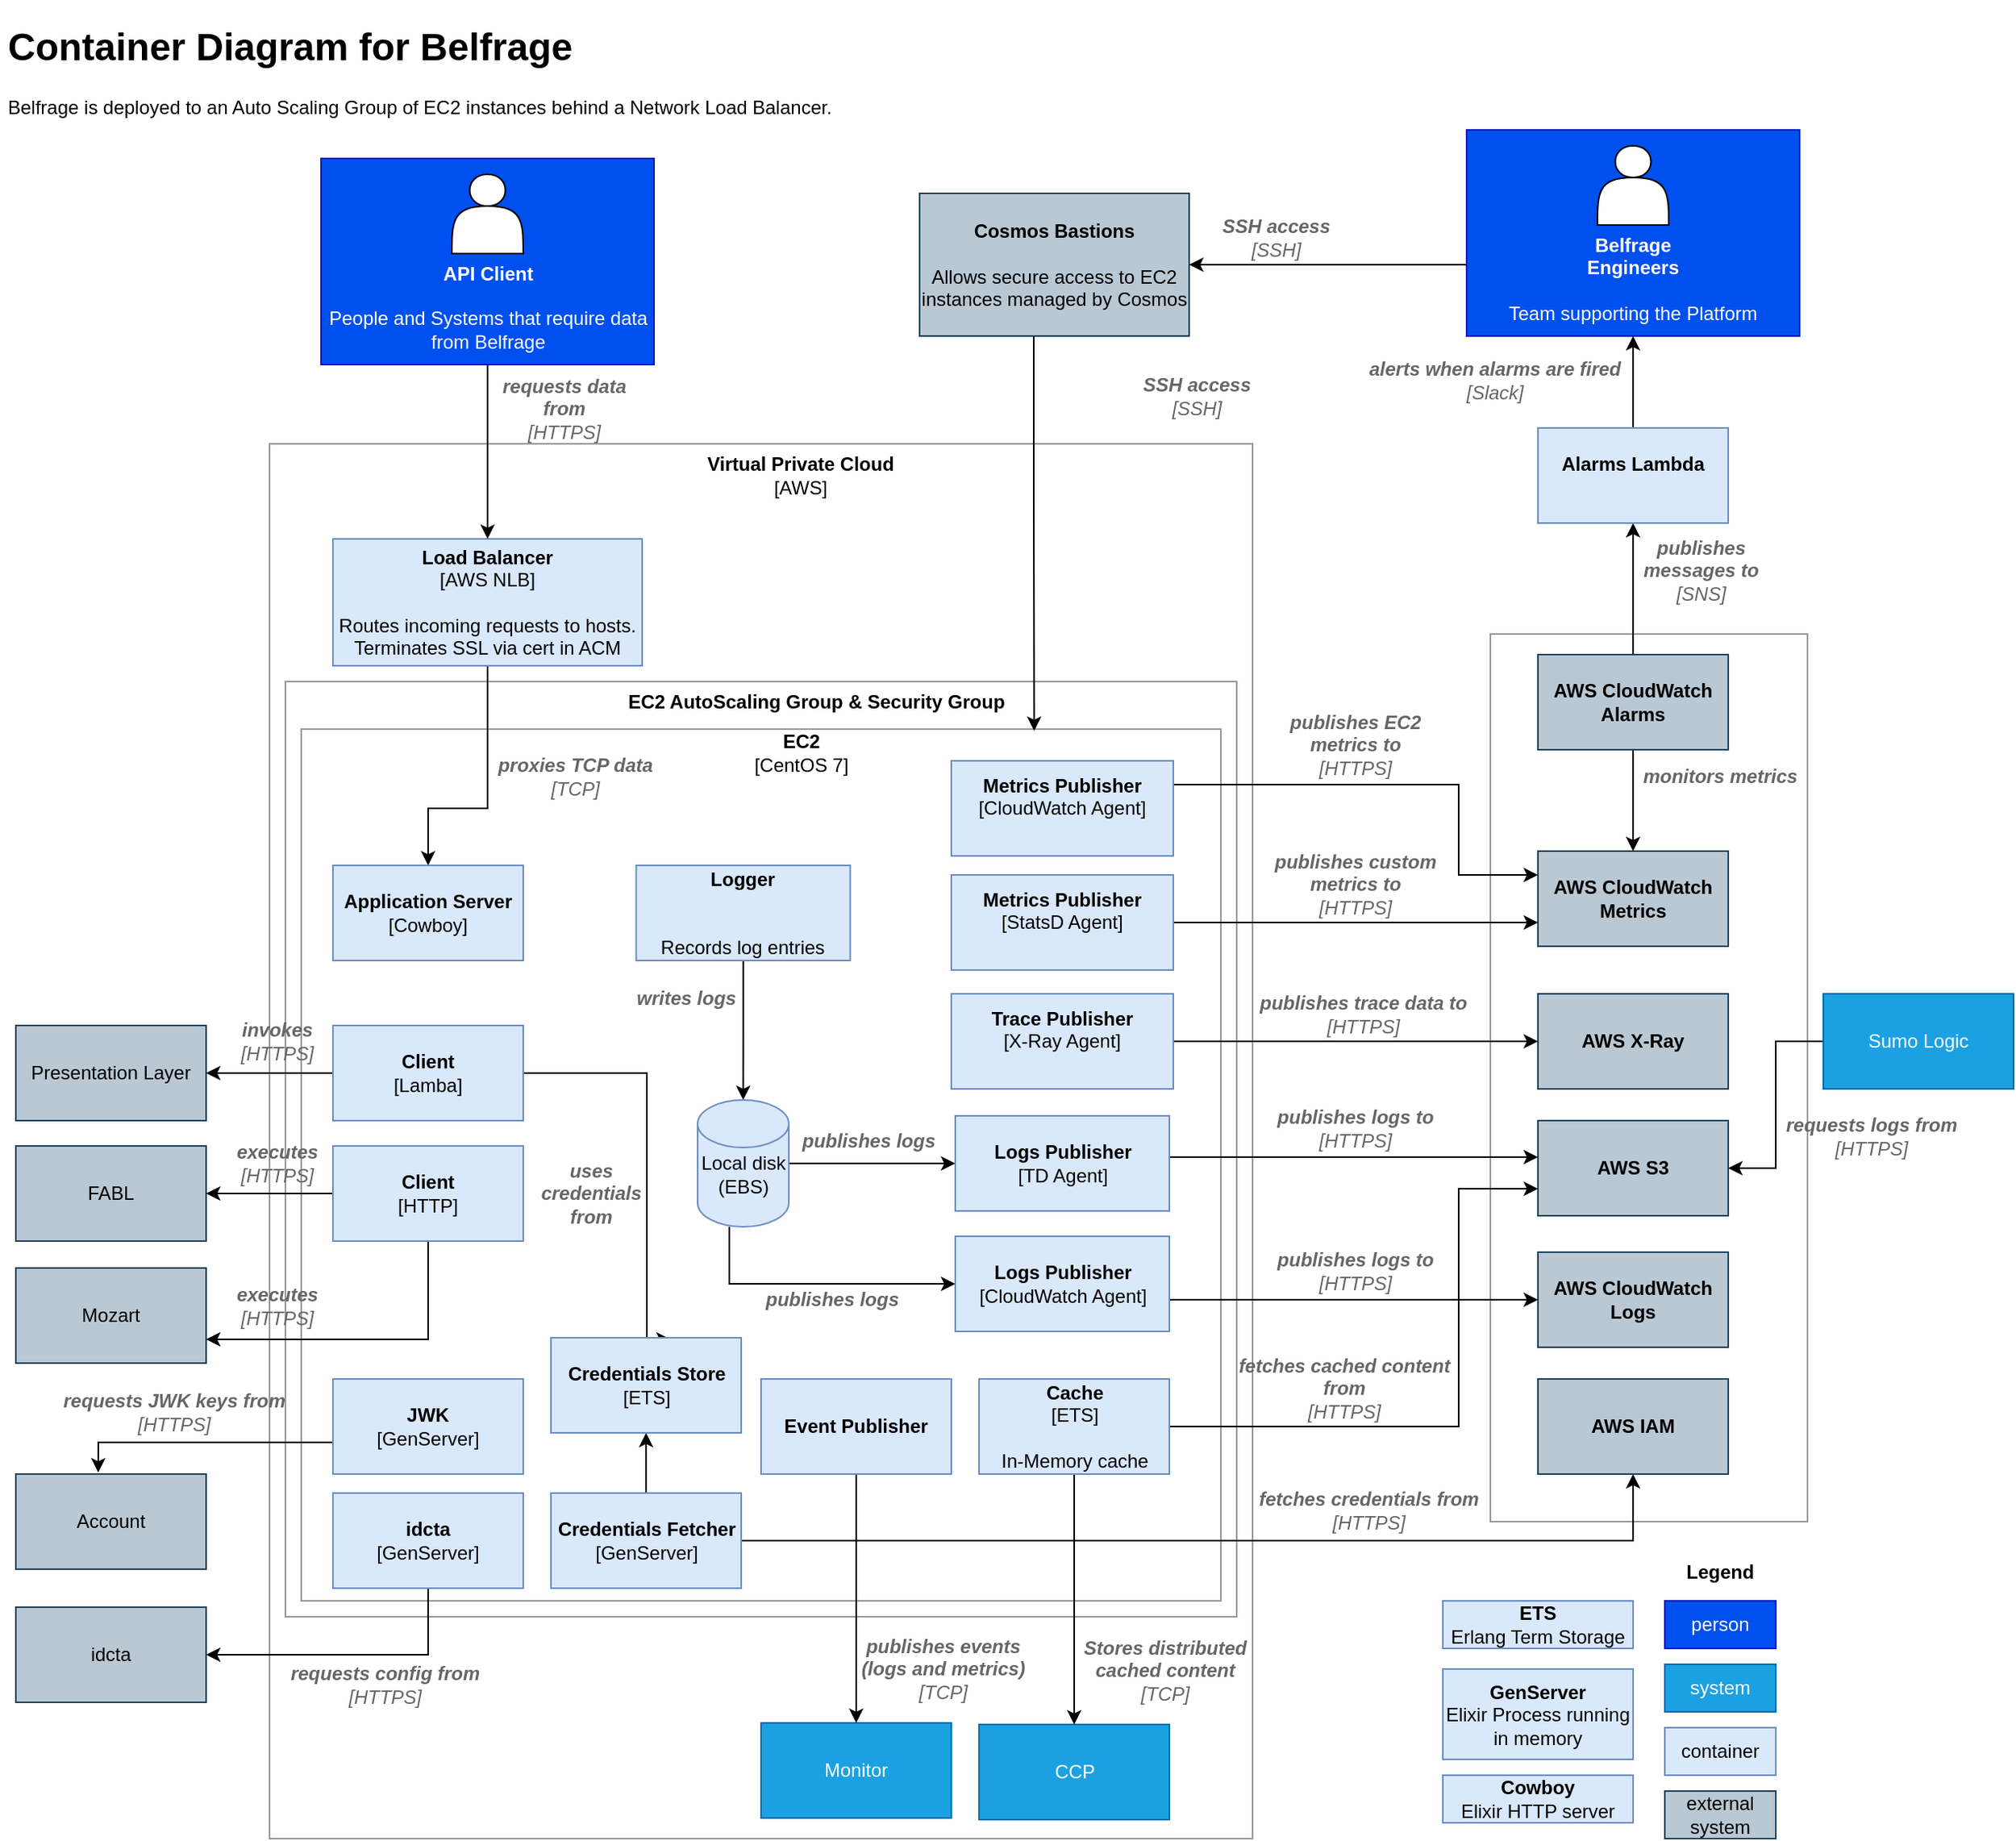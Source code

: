 <mxfile version="13.6.5">
    <diagram id="yKp5CQcjfNolYZbuaR4e" name="Page-1">
        <mxGraphModel dx="1402" dy="1243" grid="1" gridSize="10" guides="1" tooltips="1" connect="1" arrows="1" fold="1" page="1" pageScale="1" pageWidth="827" pageHeight="1169" math="0" shadow="0">
            <root>
                <mxCell id="0"/>
                <mxCell id="1" parent="0"/>
                <mxCell id="39" value="" style="rounded=0;whiteSpace=wrap;html=1;fillColor=none;strokeColor=#999999;" parent="1" vertex="1">
                    <mxGeometry x="180" y="280" width="620" height="880" as="geometry"/>
                </mxCell>
                <mxCell id="30" value="" style="rounded=0;whiteSpace=wrap;html=1;fillColor=none;strokeColor=#999999;" parent="1" vertex="1">
                    <mxGeometry x="190" y="430" width="600" height="590" as="geometry"/>
                </mxCell>
                <mxCell id="31" value="" style="rounded=0;whiteSpace=wrap;html=1;fillColor=none;strokeColor=#999999;" parent="1" vertex="1">
                    <mxGeometry x="200" y="460" width="580" height="550" as="geometry"/>
                </mxCell>
                <mxCell id="16" value="&lt;h1&gt;Container Diagram for Belfrage&lt;/h1&gt;&lt;p&gt;Belfrage is deployed to an Auto Scaling Group of EC2 instances behind a Network Load Balancer.&lt;br&gt;&lt;/p&gt;" style="text;html=1;strokeColor=none;fillColor=none;spacing=5;spacingTop=-20;whiteSpace=wrap;overflow=hidden;rounded=0;" parent="1" vertex="1">
                    <mxGeometry x="10" y="10" width="560" height="90" as="geometry"/>
                </mxCell>
                <mxCell id="85" style="edgeStyle=orthogonalEdgeStyle;rounded=0;orthogonalLoop=1;jettySize=auto;html=1;" parent="1" source="20" target="35" edge="1">
                    <mxGeometry relative="1" as="geometry">
                        <Array as="points">
                            <mxPoint x="318" y="510"/>
                            <mxPoint x="280" y="510"/>
                        </Array>
                    </mxGeometry>
                </mxCell>
                <mxCell id="20" value="&lt;b&gt;Load Balancer&lt;/b&gt;&lt;br&gt;[AWS NLB]&lt;br&gt;&lt;br&gt;Routes incoming requests to hosts. Terminates SSL via cert in ACM" style="rounded=0;whiteSpace=wrap;html=1;fillColor=#dae8fc;strokeColor=#6c8ebf;" parent="1" vertex="1">
                    <mxGeometry x="220" y="340" width="195" height="80" as="geometry"/>
                </mxCell>
                <mxCell id="37" style="edgeStyle=orthogonalEdgeStyle;rounded=0;orthogonalLoop=1;jettySize=auto;html=1;" parent="1" source="21" target="34" edge="1">
                    <mxGeometry relative="1" as="geometry"/>
                </mxCell>
                <mxCell id="21" value="&lt;b&gt;Logger&lt;/b&gt;&lt;br&gt;&lt;br&gt;&lt;br&gt;Records log entries" style="rounded=0;whiteSpace=wrap;html=1;fillColor=#dae8fc;strokeColor=#6c8ebf;" parent="1" vertex="1">
                    <mxGeometry x="411.25" y="546" width="135" height="60" as="geometry"/>
                </mxCell>
                <mxCell id="24" value="" style="rounded=0;whiteSpace=wrap;html=1;fillColor=none;strokeColor=#999999;" parent="1" vertex="1">
                    <mxGeometry x="950" y="400" width="200" height="560" as="geometry"/>
                </mxCell>
                <mxCell id="25" value="&lt;b&gt;AWS X-Ray&lt;/b&gt;" style="rounded=0;whiteSpace=wrap;html=1;fillColor=#bac8d3;strokeColor=#23445d;" parent="1" vertex="1">
                    <mxGeometry x="980" y="627" width="120" height="60" as="geometry"/>
                </mxCell>
                <mxCell id="26" value="&lt;b&gt;AWS CloudWatch Logs&lt;/b&gt;" style="rounded=0;whiteSpace=wrap;html=1;fillColor=#bac8d3;strokeColor=#23445d;" parent="1" vertex="1">
                    <mxGeometry x="980" y="790" width="120" height="60" as="geometry"/>
                </mxCell>
                <mxCell id="27" value="&lt;b&gt;AWS CloudWatch Metrics&lt;/b&gt;" style="rounded=0;whiteSpace=wrap;html=1;fillColor=#bac8d3;strokeColor=#23445d;" parent="1" vertex="1">
                    <mxGeometry x="980" y="537" width="120" height="60" as="geometry"/>
                </mxCell>
                <mxCell id="115" style="edgeStyle=orthogonalEdgeStyle;rounded=0;orthogonalLoop=1;jettySize=auto;html=1;entryX=0.5;entryY=0;entryDx=0;entryDy=0;" parent="1" source="28" target="27" edge="1">
                    <mxGeometry relative="1" as="geometry"/>
                </mxCell>
                <mxCell id="150" style="edgeStyle=orthogonalEdgeStyle;rounded=0;orthogonalLoop=1;jettySize=auto;html=1;" parent="1" source="28" target="131" edge="1">
                    <mxGeometry relative="1" as="geometry"/>
                </mxCell>
                <mxCell id="28" value="&lt;b&gt;AWS CloudWatch Alarms&lt;/b&gt;" style="rounded=0;whiteSpace=wrap;html=1;fillColor=#bac8d3;strokeColor=#23445d;" parent="1" vertex="1">
                    <mxGeometry x="980" y="413" width="120" height="60" as="geometry"/>
                </mxCell>
                <mxCell id="32" value="&lt;b&gt;EC2 AutoScaling Group &amp;amp; Security Group&lt;/b&gt;" style="text;html=1;strokeColor=none;fillColor=none;align=center;verticalAlign=middle;whiteSpace=wrap;rounded=0;" parent="1" vertex="1">
                    <mxGeometry x="300" y="433" width="450" height="20" as="geometry"/>
                </mxCell>
                <mxCell id="33" value="&lt;b&gt;EC2&lt;/b&gt;&lt;br&gt;[CentOS 7]" style="text;html=1;strokeColor=none;fillColor=none;align=center;verticalAlign=middle;whiteSpace=wrap;rounded=0;" parent="1" vertex="1">
                    <mxGeometry x="357.5" y="460" width="315" height="30" as="geometry"/>
                </mxCell>
                <mxCell id="44" style="edgeStyle=orthogonalEdgeStyle;rounded=0;orthogonalLoop=1;jettySize=auto;html=1;" parent="1" source="34" target="43" edge="1">
                    <mxGeometry relative="1" as="geometry">
                        <Array as="points">
                            <mxPoint x="470" y="810"/>
                        </Array>
                    </mxGeometry>
                </mxCell>
                <mxCell id="51" style="edgeStyle=orthogonalEdgeStyle;rounded=0;orthogonalLoop=1;jettySize=auto;html=1;" parent="1" source="34" target="49" edge="1">
                    <mxGeometry relative="1" as="geometry">
                        <Array as="points">
                            <mxPoint x="530" y="734"/>
                            <mxPoint x="530" y="734"/>
                        </Array>
                    </mxGeometry>
                </mxCell>
                <mxCell id="34" value="&lt;br&gt;Local disk&lt;br&gt;(EBS)" style="shape=cylinder2;whiteSpace=wrap;html=1;boundedLbl=1;backgroundOutline=1;size=15;fillColor=#dae8fc;strokeColor=#6c8ebf;" parent="1" vertex="1">
                    <mxGeometry x="450" y="694" width="57.5" height="80" as="geometry"/>
                </mxCell>
                <mxCell id="35" value="&lt;b&gt;Application Server&lt;/b&gt;&lt;br&gt;[Cowboy]" style="rounded=0;whiteSpace=wrap;html=1;fillColor=#dae8fc;strokeColor=#6c8ebf;" parent="1" vertex="1">
                    <mxGeometry x="220" y="546" width="120" height="60" as="geometry"/>
                </mxCell>
                <mxCell id="82" style="edgeStyle=orthogonalEdgeStyle;rounded=0;orthogonalLoop=1;jettySize=auto;html=1;entryX=0;entryY=0.25;entryDx=0;entryDy=0;" parent="1" source="36" target="27" edge="1">
                    <mxGeometry relative="1" as="geometry">
                        <Array as="points">
                            <mxPoint x="930" y="495"/>
                            <mxPoint x="930" y="552"/>
                        </Array>
                    </mxGeometry>
                </mxCell>
                <mxCell id="36" value="&lt;b&gt;Metrics Publisher&lt;/b&gt;&lt;br&gt;[CloudWatch Agent]&lt;br&gt;&lt;br&gt;" style="rounded=0;whiteSpace=wrap;html=1;fillColor=#dae8fc;strokeColor=#6c8ebf;" parent="1" vertex="1">
                    <mxGeometry x="610" y="480" width="140" height="60" as="geometry"/>
                </mxCell>
                <mxCell id="38" value="&lt;b&gt;Virtual Private Cloud&lt;/b&gt;&lt;br&gt;[AWS]" style="text;html=1;strokeColor=none;fillColor=none;align=center;verticalAlign=middle;whiteSpace=wrap;rounded=0;" parent="1" vertex="1">
                    <mxGeometry x="280" y="290" width="470" height="20" as="geometry"/>
                </mxCell>
                <mxCell id="55" style="edgeStyle=orthogonalEdgeStyle;rounded=0;orthogonalLoop=1;jettySize=auto;html=1;" parent="1" source="41" target="25" edge="1">
                    <mxGeometry relative="1" as="geometry"/>
                </mxCell>
                <mxCell id="41" value="&lt;b&gt;Trace Publisher&lt;/b&gt;&lt;br&gt;[X-Ray Agent]&lt;br&gt;&lt;br&gt;" style="rounded=0;whiteSpace=wrap;html=1;fillColor=#dae8fc;strokeColor=#6c8ebf;" parent="1" vertex="1">
                    <mxGeometry x="610" y="627" width="140" height="60" as="geometry"/>
                </mxCell>
                <mxCell id="46" style="edgeStyle=orthogonalEdgeStyle;rounded=0;orthogonalLoop=1;jettySize=auto;html=1;" parent="1" source="43" target="26" edge="1">
                    <mxGeometry relative="1" as="geometry">
                        <Array as="points">
                            <mxPoint x="810" y="820"/>
                            <mxPoint x="810" y="820"/>
                        </Array>
                    </mxGeometry>
                </mxCell>
                <mxCell id="43" value="&lt;b&gt;Logs Publisher&lt;/b&gt;&lt;br&gt;[CloudWatch Agent]&lt;br&gt;" style="rounded=0;whiteSpace=wrap;html=1;fillColor=#dae8fc;strokeColor=#6c8ebf;" parent="1" vertex="1">
                    <mxGeometry x="612.5" y="780" width="135" height="60" as="geometry"/>
                </mxCell>
                <mxCell id="48" value="&lt;b&gt;AWS S3&lt;/b&gt;" style="rounded=0;whiteSpace=wrap;html=1;fillColor=#bac8d3;strokeColor=#23445d;" parent="1" vertex="1">
                    <mxGeometry x="980" y="707" width="120" height="60" as="geometry"/>
                </mxCell>
                <mxCell id="158" style="edgeStyle=orthogonalEdgeStyle;rounded=0;orthogonalLoop=1;jettySize=auto;html=1;" edge="1" parent="1" source="49" target="48">
                    <mxGeometry relative="1" as="geometry">
                        <Array as="points">
                            <mxPoint x="810" y="730"/>
                            <mxPoint x="810" y="730"/>
                        </Array>
                    </mxGeometry>
                </mxCell>
                <mxCell id="49" value="&lt;b&gt;Logs Publisher&lt;/b&gt;&lt;br&gt;[TD Agent]" style="rounded=0;whiteSpace=wrap;html=1;fillColor=#dae8fc;strokeColor=#6c8ebf;" parent="1" vertex="1">
                    <mxGeometry x="612.5" y="704" width="135" height="60" as="geometry"/>
                </mxCell>
                <mxCell id="63" value="container" style="rounded=0;whiteSpace=wrap;html=1;fillColor=#dae8fc;strokeColor=#6c8ebf;" parent="1" vertex="1">
                    <mxGeometry x="1060" y="1090" width="70" height="30" as="geometry"/>
                </mxCell>
                <mxCell id="64" value="system" style="rounded=0;whiteSpace=wrap;html=1;fillColor=#1ba1e2;strokeColor=#006EAF;fontColor=#ffffff;" parent="1" vertex="1">
                    <mxGeometry x="1060" y="1050" width="70" height="30" as="geometry"/>
                </mxCell>
                <mxCell id="65" value="person" style="rounded=0;whiteSpace=wrap;html=1;fillColor=#0050ef;strokeColor=#001DBC;fontColor=#ffffff;" parent="1" vertex="1">
                    <mxGeometry x="1060" y="1010" width="70" height="30" as="geometry"/>
                </mxCell>
                <mxCell id="67" value="" style="group" parent="1" vertex="1" connectable="0">
                    <mxGeometry x="212.5" y="100" width="210" height="130" as="geometry"/>
                </mxCell>
                <mxCell id="66" value="&lt;br&gt;&lt;br&gt;&lt;br&gt;&lt;br&gt;&lt;b&gt;API Client&lt;/b&gt;&lt;br&gt;&lt;br&gt;People and Systems that require data from Belfrage" style="rounded=0;whiteSpace=wrap;html=1;fillColor=#0050ef;strokeColor=#001DBC;fontColor=#ffffff;" parent="67" vertex="1">
                    <mxGeometry width="210" height="130" as="geometry"/>
                </mxCell>
                <mxCell id="12" value="" style="shape=actor;whiteSpace=wrap;html=1;" parent="67" vertex="1">
                    <mxGeometry x="82.5" y="10" width="45" height="50" as="geometry"/>
                </mxCell>
                <mxCell id="68" value="external system" style="rounded=0;whiteSpace=wrap;html=1;fillColor=#bac8d3;strokeColor=#23445d;" parent="1" vertex="1">
                    <mxGeometry x="1060" y="1130" width="70" height="30" as="geometry"/>
                </mxCell>
                <mxCell id="149" style="edgeStyle=orthogonalEdgeStyle;rounded=0;orthogonalLoop=1;jettySize=auto;html=1;entryX=0;entryY=0.75;entryDx=0;entryDy=0;" parent="1" source="78" target="27" edge="1">
                    <mxGeometry relative="1" as="geometry"/>
                </mxCell>
                <mxCell id="78" value="&lt;b&gt;Metrics Publisher&lt;/b&gt;&lt;br&gt;[StatsD Agent]&lt;br&gt;&lt;br&gt;" style="rounded=0;whiteSpace=wrap;html=1;fillColor=#dae8fc;strokeColor=#6c8ebf;" parent="1" vertex="1">
                    <mxGeometry x="610" y="552" width="140" height="60" as="geometry"/>
                </mxCell>
                <mxCell id="86" value="&lt;i&gt;&lt;font color=&quot;#666666&quot;&gt;&lt;b&gt;proxies TCP data&lt;/b&gt;&lt;br&gt;[TCP]&lt;br&gt;&lt;/font&gt;&lt;/i&gt;" style="text;html=1;strokeColor=none;fillColor=none;align=center;verticalAlign=middle;whiteSpace=wrap;rounded=0;" parent="1" vertex="1">
                    <mxGeometry x="318" y="480" width="110" height="20" as="geometry"/>
                </mxCell>
                <mxCell id="89" value="&lt;i&gt;&lt;font color=&quot;#666666&quot;&gt;&lt;b&gt;fetches cached content from&lt;/b&gt;&lt;br&gt;[HTTPS]&lt;/font&gt;&lt;/i&gt;" style="text;html=1;strokeColor=none;fillColor=none;align=center;verticalAlign=middle;whiteSpace=wrap;rounded=0;" parent="1" vertex="1">
                    <mxGeometry x="782" y="860" width="152" height="31" as="geometry"/>
                </mxCell>
                <mxCell id="90" value="Presentation Layer" style="rounded=0;whiteSpace=wrap;html=1;fillColor=#bac8d3;strokeColor=#23445d;" parent="1" vertex="1">
                    <mxGeometry x="20" y="647" width="120" height="60" as="geometry"/>
                </mxCell>
                <mxCell id="91" value="FABL" style="rounded=0;whiteSpace=wrap;html=1;fillColor=#bac8d3;strokeColor=#23445d;" parent="1" vertex="1">
                    <mxGeometry x="20" y="723" width="120" height="60" as="geometry"/>
                </mxCell>
                <mxCell id="92" value="Mozart" style="rounded=0;whiteSpace=wrap;html=1;fillColor=#bac8d3;strokeColor=#23445d;" parent="1" vertex="1">
                    <mxGeometry x="20" y="800" width="120" height="60" as="geometry"/>
                </mxCell>
                <mxCell id="94" style="edgeStyle=orthogonalEdgeStyle;rounded=0;orthogonalLoop=1;jettySize=auto;html=1;entryX=1;entryY=0.5;entryDx=0;entryDy=0;" parent="1" source="93" target="90" edge="1">
                    <mxGeometry relative="1" as="geometry"/>
                </mxCell>
                <mxCell id="165" style="edgeStyle=orthogonalEdgeStyle;rounded=0;orthogonalLoop=1;jettySize=auto;html=1;entryX=0.629;entryY=0.017;entryDx=0;entryDy=0;entryPerimeter=0;" edge="1" parent="1" source="93" target="156">
                    <mxGeometry relative="1" as="geometry">
                        <Array as="points">
                            <mxPoint x="418" y="677"/>
                        </Array>
                    </mxGeometry>
                </mxCell>
                <mxCell id="93" value="&lt;b&gt;Client&lt;/b&gt;&lt;br&gt;[Lamba]" style="rounded=0;whiteSpace=wrap;html=1;fillColor=#dae8fc;strokeColor=#6c8ebf;" parent="1" vertex="1">
                    <mxGeometry x="220" y="647" width="120" height="60" as="geometry"/>
                </mxCell>
                <mxCell id="95" value="&lt;i&gt;&lt;font color=&quot;#666666&quot;&gt;&lt;b&gt;invokes&lt;/b&gt;&lt;br&gt;[HTTPS]&lt;/font&gt;&lt;/i&gt;" style="text;html=1;strokeColor=none;fillColor=none;align=center;verticalAlign=middle;whiteSpace=wrap;rounded=0;" parent="1" vertex="1">
                    <mxGeometry x="130" y="647" width="110" height="20" as="geometry"/>
                </mxCell>
                <mxCell id="99" style="edgeStyle=orthogonalEdgeStyle;rounded=0;orthogonalLoop=1;jettySize=auto;html=1;entryX=1;entryY=0.5;entryDx=0;entryDy=0;" parent="1" source="97" target="91" edge="1">
                    <mxGeometry relative="1" as="geometry"/>
                </mxCell>
                <mxCell id="129" style="edgeStyle=orthogonalEdgeStyle;rounded=0;orthogonalLoop=1;jettySize=auto;html=1;entryX=1;entryY=0.75;entryDx=0;entryDy=0;" parent="1" source="97" target="92" edge="1">
                    <mxGeometry relative="1" as="geometry">
                        <Array as="points">
                            <mxPoint x="280" y="845"/>
                        </Array>
                    </mxGeometry>
                </mxCell>
                <mxCell id="97" value="&lt;b&gt;Client&lt;/b&gt;&lt;br&gt;[HTTP]" style="rounded=0;whiteSpace=wrap;html=1;fillColor=#dae8fc;strokeColor=#6c8ebf;" parent="1" vertex="1">
                    <mxGeometry x="220" y="723" width="120" height="60" as="geometry"/>
                </mxCell>
                <mxCell id="101" value="&lt;i&gt;&lt;font color=&quot;#666666&quot;&gt;&lt;b&gt;executes&lt;/b&gt;&lt;br&gt;[HTTPS]&lt;/font&gt;&lt;/i&gt;" style="text;html=1;strokeColor=none;fillColor=none;align=center;verticalAlign=middle;whiteSpace=wrap;rounded=0;" parent="1" vertex="1">
                    <mxGeometry x="130" y="724" width="110" height="20" as="geometry"/>
                </mxCell>
                <mxCell id="102" value="&lt;i&gt;&lt;font color=&quot;#666666&quot;&gt;&lt;b&gt;executes&lt;/b&gt;&lt;br&gt;[HTTPS]&lt;/font&gt;&lt;/i&gt;" style="text;html=1;strokeColor=none;fillColor=none;align=center;verticalAlign=middle;whiteSpace=wrap;rounded=0;" parent="1" vertex="1">
                    <mxGeometry x="130" y="814" width="110" height="20" as="geometry"/>
                </mxCell>
                <mxCell id="103" value="&lt;i&gt;&lt;font color=&quot;#666666&quot;&gt;&lt;b&gt;writes logs&lt;/b&gt;&lt;/font&gt;&lt;/i&gt;" style="text;html=1;strokeColor=none;fillColor=none;align=center;verticalAlign=middle;whiteSpace=wrap;rounded=0;" parent="1" vertex="1">
                    <mxGeometry x="388" y="620" width="110" height="20" as="geometry"/>
                </mxCell>
                <mxCell id="106" value="&lt;i&gt;&lt;font color=&quot;#666666&quot;&gt;&lt;b&gt;publishes logs to&lt;/b&gt;&lt;br&gt;[HTTPS]&lt;br&gt;&lt;/font&gt;&lt;/i&gt;" style="text;html=1;strokeColor=none;fillColor=none;align=center;verticalAlign=middle;whiteSpace=wrap;rounded=0;" parent="1" vertex="1">
                    <mxGeometry x="810" y="792" width="110" height="20" as="geometry"/>
                </mxCell>
                <mxCell id="108" value="&lt;i&gt;&lt;font color=&quot;#666666&quot;&gt;&lt;b&gt;publishes logs to&lt;/b&gt;&lt;br&gt;[HTTPS]&lt;br&gt;&lt;/font&gt;&lt;/i&gt;" style="text;html=1;strokeColor=none;fillColor=none;align=center;verticalAlign=middle;whiteSpace=wrap;rounded=0;" parent="1" vertex="1">
                    <mxGeometry x="810" y="702" width="110" height="20" as="geometry"/>
                </mxCell>
                <mxCell id="109" value="&lt;i&gt;&lt;font color=&quot;#666666&quot;&gt;&lt;b&gt;publishes trace data to&lt;/b&gt;&lt;br&gt;[HTTPS]&lt;br&gt;&lt;/font&gt;&lt;/i&gt;" style="text;html=1;strokeColor=none;fillColor=none;align=center;verticalAlign=middle;whiteSpace=wrap;rounded=0;" parent="1" vertex="1">
                    <mxGeometry x="800" y="630" width="140" height="20" as="geometry"/>
                </mxCell>
                <mxCell id="110" value="&lt;i&gt;&lt;font color=&quot;#666666&quot;&gt;&lt;b&gt;publishes custom metrics to&lt;/b&gt;&lt;br&gt;[HTTPS]&lt;br&gt;&lt;/font&gt;&lt;/i&gt;" style="text;html=1;strokeColor=none;fillColor=none;align=center;verticalAlign=middle;whiteSpace=wrap;rounded=0;" parent="1" vertex="1">
                    <mxGeometry x="810" y="548" width="110" height="20" as="geometry"/>
                </mxCell>
                <mxCell id="111" value="&lt;i&gt;&lt;font color=&quot;#666666&quot;&gt;&lt;b&gt;publishes EC2 metrics to&lt;/b&gt;&lt;br&gt;[HTTPS]&lt;br&gt;&lt;/font&gt;&lt;/i&gt;" style="text;html=1;strokeColor=none;fillColor=none;align=center;verticalAlign=middle;whiteSpace=wrap;rounded=0;" parent="1" vertex="1">
                    <mxGeometry x="810" y="460" width="110" height="20" as="geometry"/>
                </mxCell>
                <mxCell id="112" value="&lt;i&gt;&lt;font color=&quot;#666666&quot;&gt;&lt;b&gt;publishes logs&lt;/b&gt;&lt;/font&gt;&lt;/i&gt;" style="text;html=1;strokeColor=none;fillColor=none;align=center;verticalAlign=middle;whiteSpace=wrap;rounded=0;" parent="1" vertex="1">
                    <mxGeometry x="502.5" y="710" width="110" height="20" as="geometry"/>
                </mxCell>
                <mxCell id="113" style="edgeStyle=orthogonalEdgeStyle;rounded=0;orthogonalLoop=1;jettySize=auto;html=1;entryX=0.5;entryY=0;entryDx=0;entryDy=0;" parent="1" source="66" target="20" edge="1">
                    <mxGeometry relative="1" as="geometry"/>
                </mxCell>
                <mxCell id="114" value="&lt;i&gt;&lt;font color=&quot;#666666&quot;&gt;&lt;b&gt;requests data from&lt;/b&gt;&lt;br&gt;[HTTPS]&lt;br&gt;&lt;/font&gt;&lt;/i&gt;" style="text;html=1;strokeColor=none;fillColor=none;align=center;verticalAlign=middle;whiteSpace=wrap;rounded=0;" parent="1" vertex="1">
                    <mxGeometry x="311" y="248" width="110" height="20" as="geometry"/>
                </mxCell>
                <mxCell id="116" value="&lt;i&gt;&lt;font color=&quot;#666666&quot;&gt;&lt;b&gt;monitors metrics&lt;/b&gt;&lt;/font&gt;&lt;/i&gt;" style="text;html=1;strokeColor=none;fillColor=none;align=center;verticalAlign=middle;whiteSpace=wrap;rounded=0;" parent="1" vertex="1">
                    <mxGeometry x="1040" y="480" width="110" height="20" as="geometry"/>
                </mxCell>
                <mxCell id="117" value="" style="group" parent="1" vertex="1" connectable="0">
                    <mxGeometry x="935" y="82" width="210" height="130" as="geometry"/>
                </mxCell>
                <mxCell id="118" value="&lt;br&gt;&lt;br&gt;&lt;br&gt;&lt;br&gt;&lt;b&gt;Belfrage&lt;br&gt;Engineers&lt;/b&gt;&lt;br&gt;&lt;br&gt;Team supporting the Platform" style="rounded=0;whiteSpace=wrap;html=1;fillColor=#0050ef;strokeColor=#001DBC;fontColor=#ffffff;" parent="117" vertex="1">
                    <mxGeometry width="210" height="130" as="geometry"/>
                </mxCell>
                <mxCell id="119" value="" style="shape=actor;whiteSpace=wrap;html=1;" parent="117" vertex="1">
                    <mxGeometry x="82.5" y="10" width="45" height="50" as="geometry"/>
                </mxCell>
                <mxCell id="126" style="edgeStyle=orthogonalEdgeStyle;rounded=0;orthogonalLoop=1;jettySize=auto;html=1;entryX=0.797;entryY=0.002;entryDx=0;entryDy=0;entryPerimeter=0;" parent="1" source="121" target="31" edge="1">
                    <mxGeometry relative="1" as="geometry">
                        <Array as="points">
                            <mxPoint x="662" y="310"/>
                            <mxPoint x="662" y="310"/>
                        </Array>
                    </mxGeometry>
                </mxCell>
                <mxCell id="121" value="&lt;b&gt;Cosmos Bastions&lt;/b&gt;&lt;br&gt;&lt;br&gt;Allows&amp;nbsp;secure access to EC2 instances managed by Cosmos" style="rounded=0;whiteSpace=wrap;html=1;fillColor=#bac8d3;strokeColor=#23445d;" parent="1" vertex="1">
                    <mxGeometry x="590" y="122" width="170" height="90" as="geometry"/>
                </mxCell>
                <mxCell id="123" value="&lt;i&gt;&lt;font color=&quot;#666666&quot;&gt;&lt;b&gt;SSH access&lt;/b&gt;&lt;br&gt;[SSH]&lt;br&gt;&lt;/font&gt;&lt;/i&gt;" style="text;html=1;strokeColor=none;fillColor=none;align=center;verticalAlign=middle;whiteSpace=wrap;rounded=0;" parent="1" vertex="1">
                    <mxGeometry x="760" y="140" width="110" height="20" as="geometry"/>
                </mxCell>
                <mxCell id="124" value="&lt;i&gt;&lt;font color=&quot;#666666&quot;&gt;&lt;b&gt;SSH access&lt;/b&gt;&lt;br&gt;[SSH]&lt;br&gt;&lt;/font&gt;&lt;/i&gt;" style="text;html=1;strokeColor=none;fillColor=none;align=center;verticalAlign=middle;whiteSpace=wrap;rounded=0;" parent="1" vertex="1">
                    <mxGeometry x="710" y="240" width="110" height="20" as="geometry"/>
                </mxCell>
                <mxCell id="127" value="&lt;i&gt;&lt;font color=&quot;#666666&quot;&gt;&lt;b&gt;alerts when alarms are fired&lt;/b&gt;&lt;br&gt;[Slack]&lt;br&gt;&lt;/font&gt;&lt;/i&gt;" style="text;html=1;strokeColor=none;fillColor=none;align=center;verticalAlign=middle;whiteSpace=wrap;rounded=0;" parent="1" vertex="1">
                    <mxGeometry x="855" y="230" width="196" height="20" as="geometry"/>
                </mxCell>
                <mxCell id="130" value="&lt;b&gt;ETS&lt;/b&gt;&lt;br&gt;Erlang Term Storage" style="rounded=0;whiteSpace=wrap;html=1;fillColor=#dae8fc;strokeColor=#6c8ebf;" parent="1" vertex="1">
                    <mxGeometry x="920" y="1010" width="120" height="30" as="geometry"/>
                </mxCell>
                <mxCell id="151" style="edgeStyle=orthogonalEdgeStyle;rounded=0;orthogonalLoop=1;jettySize=auto;html=1;" parent="1" source="131" target="118" edge="1">
                    <mxGeometry relative="1" as="geometry"/>
                </mxCell>
                <mxCell id="131" value="&lt;b&gt;Alarms Lambda&lt;/b&gt;&lt;br&gt;&lt;br&gt;" style="rounded=0;whiteSpace=wrap;html=1;fillColor=#dae8fc;strokeColor=#6c8ebf;" parent="1" vertex="1">
                    <mxGeometry x="980" y="270" width="120" height="60" as="geometry"/>
                </mxCell>
                <mxCell id="135" value="&lt;i&gt;&lt;font color=&quot;#666666&quot;&gt;&lt;b&gt;publishes messages to&lt;/b&gt;&lt;br&gt;[SNS]&lt;br&gt;&lt;/font&gt;&lt;/i&gt;" style="text;html=1;strokeColor=none;fillColor=none;align=center;verticalAlign=middle;whiteSpace=wrap;rounded=0;" parent="1" vertex="1">
                    <mxGeometry x="1028" y="350" width="110" height="20" as="geometry"/>
                </mxCell>
                <mxCell id="136" style="edgeStyle=orthogonalEdgeStyle;rounded=0;orthogonalLoop=1;jettySize=auto;html=1;entryX=1;entryY=0.5;entryDx=0;entryDy=0;" parent="1" source="118" target="121" edge="1">
                    <mxGeometry relative="1" as="geometry">
                        <Array as="points">
                            <mxPoint x="860" y="167"/>
                            <mxPoint x="860" y="167"/>
                        </Array>
                    </mxGeometry>
                </mxCell>
                <mxCell id="143" style="edgeStyle=orthogonalEdgeStyle;rounded=0;orthogonalLoop=1;jettySize=auto;html=1;entryX=0.433;entryY=-0.017;entryDx=0;entryDy=0;entryPerimeter=0;" parent="1" source="138" target="139" edge="1">
                    <mxGeometry relative="1" as="geometry">
                        <Array as="points">
                            <mxPoint x="72" y="910"/>
                        </Array>
                    </mxGeometry>
                </mxCell>
                <mxCell id="138" value="&lt;b&gt;JWK&lt;br&gt;&lt;/b&gt;[GenServer]" style="rounded=0;whiteSpace=wrap;html=1;fillColor=#dae8fc;strokeColor=#6c8ebf;" parent="1" vertex="1">
                    <mxGeometry x="220" y="870" width="120" height="60" as="geometry"/>
                </mxCell>
                <mxCell id="139" value="Account" style="rounded=0;whiteSpace=wrap;html=1;fillColor=#bac8d3;strokeColor=#23445d;" parent="1" vertex="1">
                    <mxGeometry x="20" y="930" width="120" height="60" as="geometry"/>
                </mxCell>
                <mxCell id="22" value="Monitor" style="rounded=0;whiteSpace=wrap;html=1;fillColor=#1ba1e2;strokeColor=#006EAF;fontColor=#ffffff;" parent="1" vertex="1">
                    <mxGeometry x="490" y="1087" width="120" height="60" as="geometry"/>
                </mxCell>
                <mxCell id="23" value="CCP" style="rounded=0;whiteSpace=wrap;html=1;fillColor=#1ba1e2;strokeColor=#006EAF;fontColor=#ffffff;" parent="1" vertex="1">
                    <mxGeometry x="627.5" y="1088" width="120" height="60" as="geometry"/>
                </mxCell>
                <mxCell id="57" style="edgeStyle=orthogonalEdgeStyle;rounded=0;orthogonalLoop=1;jettySize=auto;html=1;" parent="1" source="53" target="22" edge="1">
                    <mxGeometry relative="1" as="geometry"/>
                </mxCell>
                <mxCell id="53" value="&lt;b&gt;Event Publisher&lt;/b&gt;" style="rounded=0;whiteSpace=wrap;html=1;fillColor=#dae8fc;strokeColor=#6c8ebf;" parent="1" vertex="1">
                    <mxGeometry x="490" y="870" width="120" height="60" as="geometry"/>
                </mxCell>
                <mxCell id="140" style="edgeStyle=orthogonalEdgeStyle;rounded=0;orthogonalLoop=1;jettySize=auto;html=1;entryX=0.5;entryY=0;entryDx=0;entryDy=0;" parent="1" source="59" target="23" edge="1">
                    <mxGeometry relative="1" as="geometry"/>
                </mxCell>
                <mxCell id="169" style="edgeStyle=orthogonalEdgeStyle;rounded=0;orthogonalLoop=1;jettySize=auto;html=1;" edge="1" parent="1" source="59" target="48">
                    <mxGeometry relative="1" as="geometry">
                        <Array as="points">
                            <mxPoint x="930" y="900"/>
                            <mxPoint x="930" y="750"/>
                        </Array>
                    </mxGeometry>
                </mxCell>
                <mxCell id="59" value="&lt;b&gt;Cache&lt;/b&gt;&lt;br&gt;[ETS]&lt;br&gt;&lt;br&gt;In-Memory cache" style="rounded=0;whiteSpace=wrap;html=1;fillColor=#dae8fc;strokeColor=#6c8ebf;" parent="1" vertex="1">
                    <mxGeometry x="627.5" y="870" width="120" height="60" as="geometry"/>
                </mxCell>
                <mxCell id="87" value="&lt;i&gt;&lt;font color=&quot;#666666&quot;&gt;&lt;b&gt;publishes events (logs and metrics)&lt;/b&gt; [TCP]&lt;/font&gt;&lt;/i&gt;" style="text;html=1;strokeColor=none;fillColor=none;align=center;verticalAlign=middle;whiteSpace=wrap;rounded=0;" parent="1" vertex="1">
                    <mxGeometry x="550" y="1043" width="110" height="20" as="geometry"/>
                </mxCell>
                <mxCell id="88" value="&lt;i&gt;&lt;font color=&quot;#666666&quot;&gt;&lt;b&gt;Stores distributed cached content&lt;/b&gt; [TCP]&lt;/font&gt;&lt;/i&gt;" style="text;html=1;strokeColor=none;fillColor=none;align=center;verticalAlign=middle;whiteSpace=wrap;rounded=0;" parent="1" vertex="1">
                    <mxGeometry x="690" y="1034" width="110" height="40" as="geometry"/>
                </mxCell>
                <mxCell id="144" style="edgeStyle=orthogonalEdgeStyle;rounded=0;orthogonalLoop=1;jettySize=auto;html=1;" parent="1" source="141" target="142" edge="1">
                    <mxGeometry relative="1" as="geometry">
                        <Array as="points">
                            <mxPoint x="280" y="1044"/>
                        </Array>
                    </mxGeometry>
                </mxCell>
                <mxCell id="141" value="&lt;b&gt;idcta&lt;/b&gt;&lt;br&gt;[GenServer]" style="rounded=0;whiteSpace=wrap;html=1;fillColor=#dae8fc;strokeColor=#6c8ebf;" parent="1" vertex="1">
                    <mxGeometry x="220" y="942" width="120" height="60" as="geometry"/>
                </mxCell>
                <mxCell id="142" value="idcta" style="rounded=0;whiteSpace=wrap;html=1;fillColor=#bac8d3;strokeColor=#23445d;" parent="1" vertex="1">
                    <mxGeometry x="20" y="1014" width="120" height="60" as="geometry"/>
                </mxCell>
                <mxCell id="145" value="&lt;font color=&quot;#666666&quot;&gt;&lt;i&gt;&lt;b&gt;requests JWK keys from&lt;/b&gt;&lt;br&gt;[HTTPS]&lt;/i&gt;&lt;/font&gt;" style="text;html=1;strokeColor=none;fillColor=none;align=center;verticalAlign=middle;whiteSpace=wrap;rounded=0;" parent="1" vertex="1">
                    <mxGeometry x="20" y="881" width="200" height="20" as="geometry"/>
                </mxCell>
                <mxCell id="146" value="&lt;font color=&quot;#666666&quot;&gt;&lt;i&gt;&lt;b&gt;requests config from&lt;/b&gt;&lt;br&gt;[HTTPS]&lt;/i&gt;&lt;/font&gt;" style="text;html=1;strokeColor=none;fillColor=none;align=center;verticalAlign=middle;whiteSpace=wrap;rounded=0;" parent="1" vertex="1">
                    <mxGeometry x="188" y="1053" width="130" height="20" as="geometry"/>
                </mxCell>
                <mxCell id="147" value="&lt;b&gt;GenServer&lt;/b&gt;&lt;br&gt;Elixir Process running in memory" style="rounded=0;whiteSpace=wrap;html=1;fillColor=#dae8fc;strokeColor=#6c8ebf;" parent="1" vertex="1">
                    <mxGeometry x="920" y="1053" width="120" height="57" as="geometry"/>
                </mxCell>
                <mxCell id="152" value="&lt;i&gt;&lt;font color=&quot;#666666&quot;&gt;&lt;b&gt;publishes logs&lt;/b&gt;&lt;/font&gt;&lt;/i&gt;" style="text;html=1;strokeColor=none;fillColor=none;align=center;verticalAlign=middle;whiteSpace=wrap;rounded=0;" parent="1" vertex="1">
                    <mxGeometry x="480" y="810" width="110" height="20" as="geometry"/>
                </mxCell>
                <mxCell id="153" value="&lt;b&gt;Cowboy&lt;/b&gt;&lt;br&gt;Elixir HTTP server" style="rounded=0;whiteSpace=wrap;html=1;fillColor=#dae8fc;strokeColor=#6c8ebf;" parent="1" vertex="1">
                    <mxGeometry x="920" y="1120" width="120" height="30" as="geometry"/>
                </mxCell>
                <mxCell id="154" value="&lt;b&gt;Legend&lt;/b&gt;" style="text;html=1;strokeColor=none;fillColor=none;align=center;verticalAlign=middle;whiteSpace=wrap;rounded=0;" parent="1" vertex="1">
                    <mxGeometry x="1060" y="982" width="70" height="20" as="geometry"/>
                </mxCell>
                <mxCell id="162" style="edgeStyle=orthogonalEdgeStyle;rounded=0;orthogonalLoop=1;jettySize=auto;html=1;entryX=0.5;entryY=1;entryDx=0;entryDy=0;" edge="1" parent="1" source="155" target="156">
                    <mxGeometry relative="1" as="geometry"/>
                </mxCell>
                <mxCell id="166" style="edgeStyle=orthogonalEdgeStyle;rounded=0;orthogonalLoop=1;jettySize=auto;html=1;entryX=0.5;entryY=1;entryDx=0;entryDy=0;" edge="1" parent="1" source="155" target="157">
                    <mxGeometry relative="1" as="geometry"/>
                </mxCell>
                <mxCell id="155" value="&lt;b&gt;Credentials Fetcher&lt;/b&gt;&lt;br&gt;[GenServer]" style="rounded=0;whiteSpace=wrap;html=1;fillColor=#dae8fc;strokeColor=#6c8ebf;" vertex="1" parent="1">
                    <mxGeometry x="357.5" y="942" width="120" height="60" as="geometry"/>
                </mxCell>
                <mxCell id="156" value="&lt;b&gt;Credentials Store&lt;/b&gt;&lt;br&gt;[ETS]" style="rounded=0;whiteSpace=wrap;html=1;fillColor=#dae8fc;strokeColor=#6c8ebf;" vertex="1" parent="1">
                    <mxGeometry x="357.5" y="844" width="120" height="60" as="geometry"/>
                </mxCell>
                <mxCell id="157" value="&lt;b&gt;AWS IAM&lt;/b&gt;" style="rounded=0;whiteSpace=wrap;html=1;fillColor=#bac8d3;strokeColor=#23445d;" vertex="1" parent="1">
                    <mxGeometry x="980" y="870" width="120" height="60" as="geometry"/>
                </mxCell>
                <mxCell id="161" value="&lt;i&gt;&lt;font color=&quot;#666666&quot;&gt;&lt;b&gt;fetches credentials from&lt;br&gt;&lt;/b&gt;[HTTPS]&lt;/font&gt;&lt;/i&gt;" style="text;html=1;strokeColor=none;fillColor=none;align=center;verticalAlign=middle;whiteSpace=wrap;rounded=0;" vertex="1" parent="1">
                    <mxGeometry x="800" y="943" width="147" height="20" as="geometry"/>
                </mxCell>
                <mxCell id="164" value="&lt;i&gt;&lt;font color=&quot;#666666&quot;&gt;&lt;b&gt;uses credentials from&lt;/b&gt;&lt;/font&gt;&lt;/i&gt;" style="text;html=1;strokeColor=none;fillColor=none;align=center;verticalAlign=middle;whiteSpace=wrap;rounded=0;" vertex="1" parent="1">
                    <mxGeometry x="342.5" y="738" width="80" height="30" as="geometry"/>
                </mxCell>
                <mxCell id="171" style="edgeStyle=orthogonalEdgeStyle;rounded=0;orthogonalLoop=1;jettySize=auto;html=1;entryX=1;entryY=0.5;entryDx=0;entryDy=0;" edge="1" parent="1" source="170" target="48">
                    <mxGeometry relative="1" as="geometry"/>
                </mxCell>
                <mxCell id="170" value="Sumo Logic" style="rounded=0;whiteSpace=wrap;html=1;fillColor=#1ba1e2;strokeColor=#006EAF;fontColor=#ffffff;" vertex="1" parent="1">
                    <mxGeometry x="1160" y="627" width="120" height="60" as="geometry"/>
                </mxCell>
                <mxCell id="172" value="&lt;i&gt;&lt;font color=&quot;#666666&quot;&gt;&lt;b&gt;requests logs from&lt;/b&gt;&lt;br&gt;[HTTPS]&lt;br&gt;&lt;/font&gt;&lt;/i&gt;" style="text;html=1;strokeColor=none;fillColor=none;align=center;verticalAlign=middle;whiteSpace=wrap;rounded=0;" vertex="1" parent="1">
                    <mxGeometry x="1129" y="707" width="123" height="20" as="geometry"/>
                </mxCell>
            </root>
        </mxGraphModel>
    </diagram>
</mxfile>
